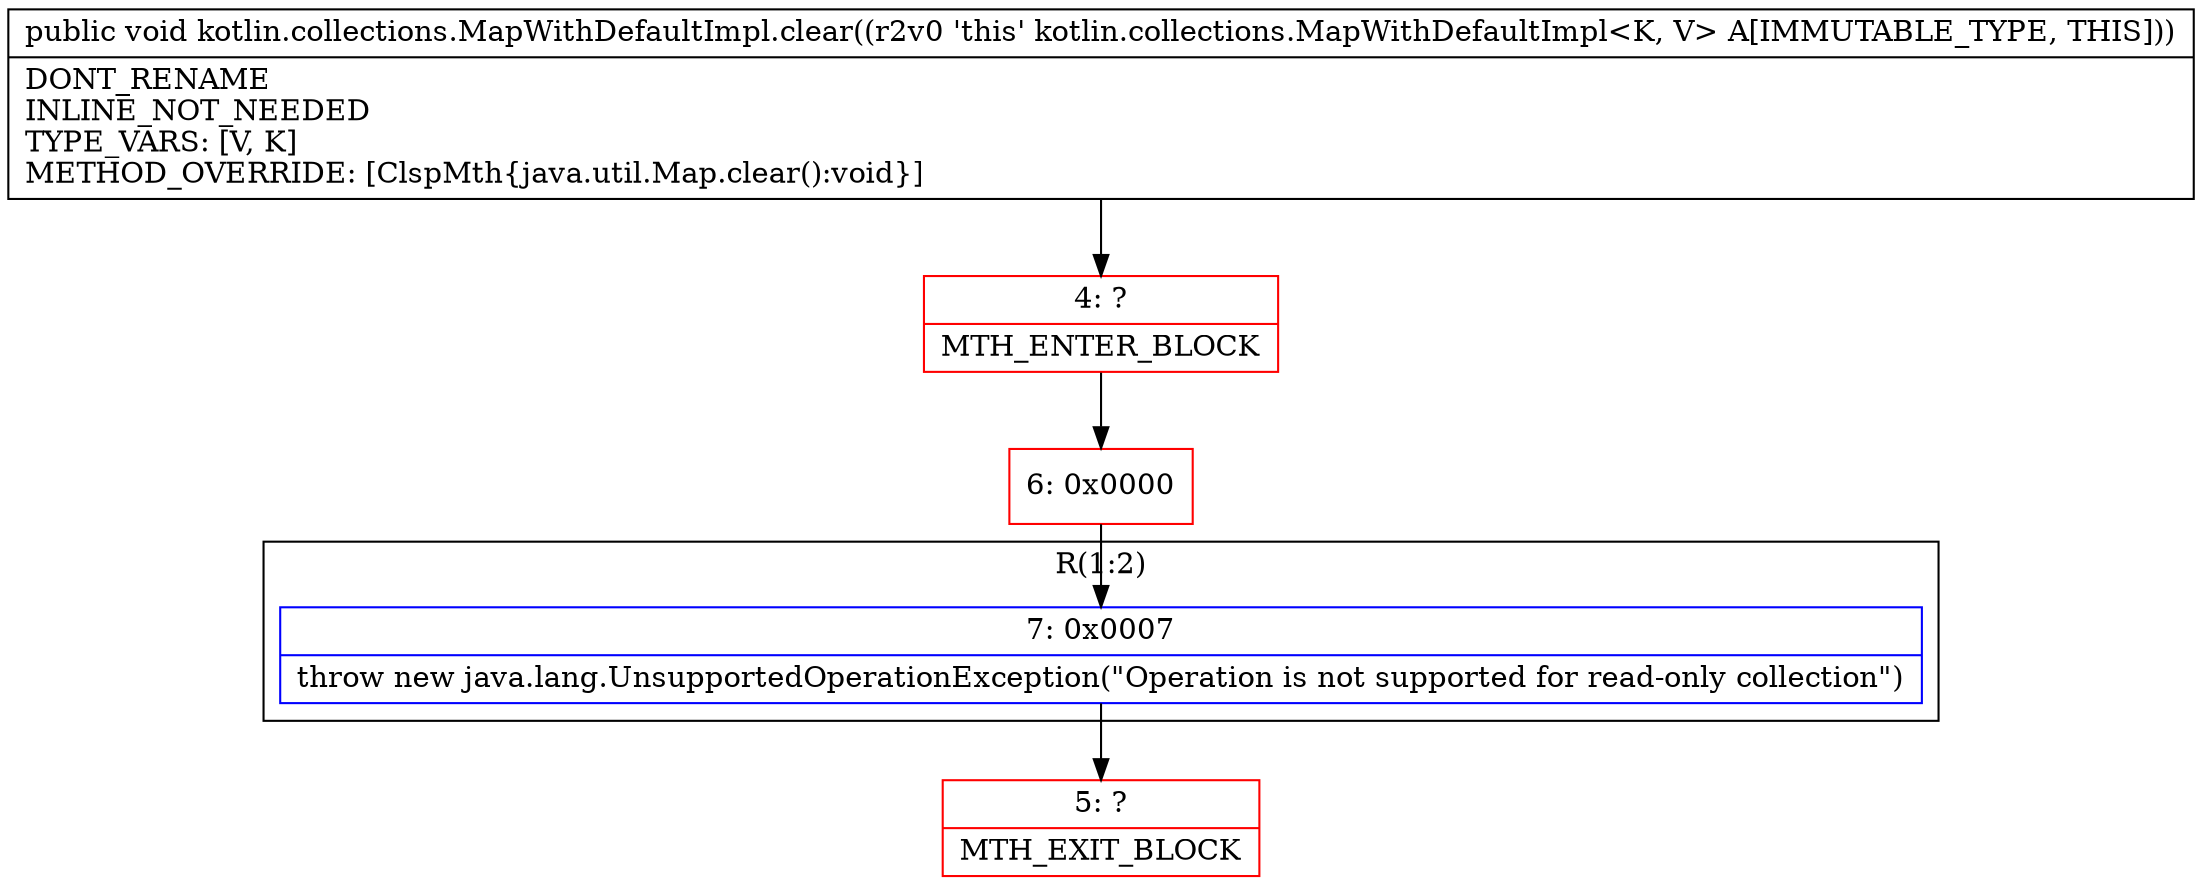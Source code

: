 digraph "CFG forkotlin.collections.MapWithDefaultImpl.clear()V" {
subgraph cluster_Region_834716764 {
label = "R(1:2)";
node [shape=record,color=blue];
Node_7 [shape=record,label="{7\:\ 0x0007|throw new java.lang.UnsupportedOperationException(\"Operation is not supported for read\-only collection\")\l}"];
}
Node_4 [shape=record,color=red,label="{4\:\ ?|MTH_ENTER_BLOCK\l}"];
Node_6 [shape=record,color=red,label="{6\:\ 0x0000}"];
Node_5 [shape=record,color=red,label="{5\:\ ?|MTH_EXIT_BLOCK\l}"];
MethodNode[shape=record,label="{public void kotlin.collections.MapWithDefaultImpl.clear((r2v0 'this' kotlin.collections.MapWithDefaultImpl\<K, V\> A[IMMUTABLE_TYPE, THIS]))  | DONT_RENAME\lINLINE_NOT_NEEDED\lTYPE_VARS: [V, K]\lMETHOD_OVERRIDE: [ClspMth\{java.util.Map.clear():void\}]\l}"];
MethodNode -> Node_4;Node_7 -> Node_5;
Node_4 -> Node_6;
Node_6 -> Node_7;
}

